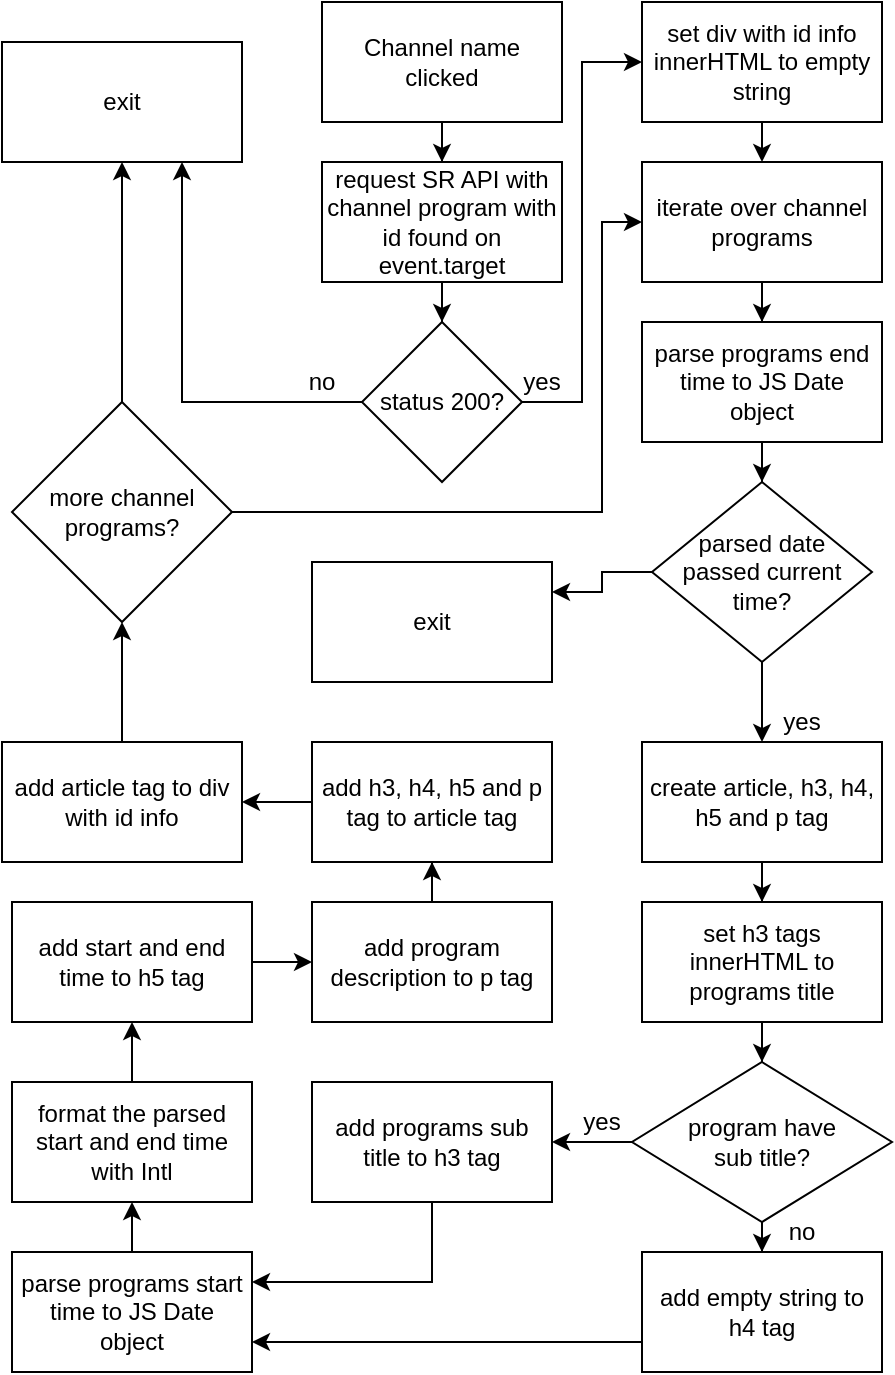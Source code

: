 <mxfile version="13.8.0" type="github">
  <diagram id="r_7DD7P08TATSj3Ht2t5" name="Page-1">
    <mxGraphModel dx="1185" dy="694" grid="1" gridSize="10" guides="1" tooltips="1" connect="1" arrows="1" fold="1" page="1" pageScale="1" pageWidth="2000" pageHeight="2000" math="0" shadow="0">
      <root>
        <mxCell id="0" />
        <mxCell id="1" parent="0" />
        <mxCell id="QFyUFz14XD1uCumSfsiI-4" value="" style="edgeStyle=orthogonalEdgeStyle;rounded=0;orthogonalLoop=1;jettySize=auto;html=1;" parent="1" source="QFyUFz14XD1uCumSfsiI-1" target="QFyUFz14XD1uCumSfsiI-3" edge="1">
          <mxGeometry relative="1" as="geometry" />
        </mxCell>
        <mxCell id="QFyUFz14XD1uCumSfsiI-1" value="Channel name clicked" style="rounded=0;whiteSpace=wrap;html=1;" parent="1" vertex="1">
          <mxGeometry x="200" y="20" width="120" height="60" as="geometry" />
        </mxCell>
        <mxCell id="QFyUFz14XD1uCumSfsiI-8" value="" style="edgeStyle=orthogonalEdgeStyle;rounded=0;orthogonalLoop=1;jettySize=auto;html=1;" parent="1" source="QFyUFz14XD1uCumSfsiI-3" target="QFyUFz14XD1uCumSfsiI-7" edge="1">
          <mxGeometry relative="1" as="geometry" />
        </mxCell>
        <mxCell id="QFyUFz14XD1uCumSfsiI-3" value="request SR API with channel program with id found on event.target" style="whiteSpace=wrap;html=1;rounded=0;" parent="1" vertex="1">
          <mxGeometry x="200" y="100" width="120" height="60" as="geometry" />
        </mxCell>
        <mxCell id="QFyUFz14XD1uCumSfsiI-10" value="" style="edgeStyle=orthogonalEdgeStyle;rounded=0;orthogonalLoop=1;jettySize=auto;html=1;entryX=0.75;entryY=1;entryDx=0;entryDy=0;" parent="1" source="QFyUFz14XD1uCumSfsiI-7" target="QFyUFz14XD1uCumSfsiI-9" edge="1">
          <mxGeometry relative="1" as="geometry" />
        </mxCell>
        <mxCell id="QFyUFz14XD1uCumSfsiI-55" value="" style="edgeStyle=orthogonalEdgeStyle;rounded=0;orthogonalLoop=1;jettySize=auto;html=1;" parent="1" source="QFyUFz14XD1uCumSfsiI-7" target="QFyUFz14XD1uCumSfsiI-54" edge="1">
          <mxGeometry relative="1" as="geometry">
            <Array as="points">
              <mxPoint x="330" y="220" />
              <mxPoint x="330" y="50" />
            </Array>
          </mxGeometry>
        </mxCell>
        <mxCell id="QFyUFz14XD1uCumSfsiI-7" value="status 200?" style="rhombus;whiteSpace=wrap;html=1;rounded=0;" parent="1" vertex="1">
          <mxGeometry x="220" y="180" width="80" height="80" as="geometry" />
        </mxCell>
        <mxCell id="QFyUFz14XD1uCumSfsiI-9" value="exit" style="whiteSpace=wrap;html=1;rounded=0;" parent="1" vertex="1">
          <mxGeometry x="40" y="40" width="120" height="60" as="geometry" />
        </mxCell>
        <mxCell id="QFyUFz14XD1uCumSfsiI-11" value="no" style="text;html=1;strokeColor=none;fillColor=none;align=center;verticalAlign=middle;whiteSpace=wrap;rounded=0;" parent="1" vertex="1">
          <mxGeometry x="180" y="200" width="40" height="20" as="geometry" />
        </mxCell>
        <mxCell id="QFyUFz14XD1uCumSfsiI-20" value="" style="edgeStyle=orthogonalEdgeStyle;rounded=0;orthogonalLoop=1;jettySize=auto;html=1;" parent="1" source="QFyUFz14XD1uCumSfsiI-12" target="QFyUFz14XD1uCumSfsiI-19" edge="1">
          <mxGeometry relative="1" as="geometry" />
        </mxCell>
        <mxCell id="QFyUFz14XD1uCumSfsiI-12" value="iterate over channel programs" style="whiteSpace=wrap;html=1;rounded=0;" parent="1" vertex="1">
          <mxGeometry x="360" y="100" width="120" height="60" as="geometry" />
        </mxCell>
        <mxCell id="QFyUFz14XD1uCumSfsiI-14" value="yes" style="text;html=1;strokeColor=none;fillColor=none;align=center;verticalAlign=middle;whiteSpace=wrap;rounded=0;" parent="1" vertex="1">
          <mxGeometry x="290" y="200" width="40" height="20" as="geometry" />
        </mxCell>
        <mxCell id="QFyUFz14XD1uCumSfsiI-22" value="" style="edgeStyle=orthogonalEdgeStyle;rounded=0;orthogonalLoop=1;jettySize=auto;html=1;" parent="1" source="QFyUFz14XD1uCumSfsiI-19" target="QFyUFz14XD1uCumSfsiI-21" edge="1">
          <mxGeometry relative="1" as="geometry" />
        </mxCell>
        <mxCell id="QFyUFz14XD1uCumSfsiI-19" value="parse programs end time to JS Date &lt;br&gt;object" style="whiteSpace=wrap;html=1;rounded=0;" parent="1" vertex="1">
          <mxGeometry x="360" y="180" width="120" height="60" as="geometry" />
        </mxCell>
        <mxCell id="QFyUFz14XD1uCumSfsiI-24" value="" style="edgeStyle=orthogonalEdgeStyle;rounded=0;orthogonalLoop=1;jettySize=auto;html=1;" parent="1" source="QFyUFz14XD1uCumSfsiI-21" target="QFyUFz14XD1uCumSfsiI-23" edge="1">
          <mxGeometry relative="1" as="geometry" />
        </mxCell>
        <mxCell id="W1YjHSCZ_myv30oFrgOa-3" value="" style="edgeStyle=orthogonalEdgeStyle;rounded=0;orthogonalLoop=1;jettySize=auto;html=1;entryX=1;entryY=0.25;entryDx=0;entryDy=0;" edge="1" parent="1" source="QFyUFz14XD1uCumSfsiI-21" target="W1YjHSCZ_myv30oFrgOa-2">
          <mxGeometry relative="1" as="geometry" />
        </mxCell>
        <mxCell id="QFyUFz14XD1uCumSfsiI-21" value="parsed date &lt;br&gt;passed current &lt;br&gt;time?" style="rhombus;whiteSpace=wrap;html=1;rounded=0;" parent="1" vertex="1">
          <mxGeometry x="365" y="260" width="110" height="90" as="geometry" />
        </mxCell>
        <mxCell id="QFyUFz14XD1uCumSfsiI-28" value="" style="edgeStyle=orthogonalEdgeStyle;rounded=0;orthogonalLoop=1;jettySize=auto;html=1;" parent="1" source="QFyUFz14XD1uCumSfsiI-23" target="QFyUFz14XD1uCumSfsiI-27" edge="1">
          <mxGeometry relative="1" as="geometry" />
        </mxCell>
        <mxCell id="QFyUFz14XD1uCumSfsiI-23" value="create article, h3, h4, h5 and p tag" style="whiteSpace=wrap;html=1;rounded=0;" parent="1" vertex="1">
          <mxGeometry x="360" y="390" width="120" height="60" as="geometry" />
        </mxCell>
        <mxCell id="QFyUFz14XD1uCumSfsiI-25" value="yes" style="text;html=1;strokeColor=none;fillColor=none;align=center;verticalAlign=middle;whiteSpace=wrap;rounded=0;" parent="1" vertex="1">
          <mxGeometry x="420" y="370" width="40" height="20" as="geometry" />
        </mxCell>
        <mxCell id="QFyUFz14XD1uCumSfsiI-32" value="" style="edgeStyle=orthogonalEdgeStyle;rounded=0;orthogonalLoop=1;jettySize=auto;html=1;" parent="1" source="QFyUFz14XD1uCumSfsiI-27" target="QFyUFz14XD1uCumSfsiI-31" edge="1">
          <mxGeometry relative="1" as="geometry" />
        </mxCell>
        <mxCell id="QFyUFz14XD1uCumSfsiI-27" value="set h3 tags innerHTML to programs title" style="whiteSpace=wrap;html=1;rounded=0;" parent="1" vertex="1">
          <mxGeometry x="360" y="470" width="120" height="60" as="geometry" />
        </mxCell>
        <mxCell id="QFyUFz14XD1uCumSfsiI-34" value="" style="edgeStyle=orthogonalEdgeStyle;rounded=0;orthogonalLoop=1;jettySize=auto;html=1;" parent="1" source="QFyUFz14XD1uCumSfsiI-31" target="QFyUFz14XD1uCumSfsiI-33" edge="1">
          <mxGeometry relative="1" as="geometry" />
        </mxCell>
        <mxCell id="W1YjHSCZ_myv30oFrgOa-12" style="edgeStyle=orthogonalEdgeStyle;rounded=0;orthogonalLoop=1;jettySize=auto;html=1;entryX=1;entryY=0.5;entryDx=0;entryDy=0;" edge="1" parent="1" source="QFyUFz14XD1uCumSfsiI-31" target="QFyUFz14XD1uCumSfsiI-36">
          <mxGeometry relative="1" as="geometry" />
        </mxCell>
        <mxCell id="QFyUFz14XD1uCumSfsiI-31" value="program have&lt;br&gt;sub title?" style="rhombus;whiteSpace=wrap;html=1;rounded=0;" parent="1" vertex="1">
          <mxGeometry x="355" y="550" width="130" height="80" as="geometry" />
        </mxCell>
        <mxCell id="W1YjHSCZ_myv30oFrgOa-6" style="edgeStyle=orthogonalEdgeStyle;rounded=0;orthogonalLoop=1;jettySize=auto;html=1;entryX=1;entryY=0.75;entryDx=0;entryDy=0;exitX=0;exitY=0.75;exitDx=0;exitDy=0;" edge="1" parent="1" source="QFyUFz14XD1uCumSfsiI-33" target="QFyUFz14XD1uCumSfsiI-41">
          <mxGeometry relative="1" as="geometry" />
        </mxCell>
        <mxCell id="QFyUFz14XD1uCumSfsiI-33" value="add empty string to h4 tag" style="whiteSpace=wrap;html=1;rounded=0;" parent="1" vertex="1">
          <mxGeometry x="360" y="645" width="120" height="60" as="geometry" />
        </mxCell>
        <mxCell id="QFyUFz14XD1uCumSfsiI-35" value="no" style="text;html=1;strokeColor=none;fillColor=none;align=center;verticalAlign=middle;whiteSpace=wrap;rounded=0;" parent="1" vertex="1">
          <mxGeometry x="420" y="625" width="40" height="20" as="geometry" />
        </mxCell>
        <mxCell id="QFyUFz14XD1uCumSfsiI-42" value="" style="edgeStyle=orthogonalEdgeStyle;rounded=0;orthogonalLoop=1;jettySize=auto;html=1;exitX=0.5;exitY=1;exitDx=0;exitDy=0;entryX=1;entryY=0.25;entryDx=0;entryDy=0;" parent="1" source="QFyUFz14XD1uCumSfsiI-36" target="QFyUFz14XD1uCumSfsiI-41" edge="1">
          <mxGeometry relative="1" as="geometry">
            <Array as="points">
              <mxPoint x="255" y="660" />
            </Array>
          </mxGeometry>
        </mxCell>
        <mxCell id="QFyUFz14XD1uCumSfsiI-36" value="add programs sub title to h3 tag" style="whiteSpace=wrap;html=1;rounded=0;" parent="1" vertex="1">
          <mxGeometry x="195" y="560" width="120" height="60" as="geometry" />
        </mxCell>
        <mxCell id="QFyUFz14XD1uCumSfsiI-38" value="yes" style="text;html=1;strokeColor=none;fillColor=none;align=center;verticalAlign=middle;whiteSpace=wrap;rounded=0;" parent="1" vertex="1">
          <mxGeometry x="320" y="570" width="40" height="20" as="geometry" />
        </mxCell>
        <mxCell id="W1YjHSCZ_myv30oFrgOa-11" style="edgeStyle=orthogonalEdgeStyle;rounded=0;orthogonalLoop=1;jettySize=auto;html=1;entryX=0.5;entryY=1;entryDx=0;entryDy=0;" edge="1" parent="1" source="QFyUFz14XD1uCumSfsiI-41" target="QFyUFz14XD1uCumSfsiI-44">
          <mxGeometry relative="1" as="geometry" />
        </mxCell>
        <mxCell id="QFyUFz14XD1uCumSfsiI-41" value="parse programs start time to JS Date&lt;br&gt;object" style="whiteSpace=wrap;html=1;rounded=0;" parent="1" vertex="1">
          <mxGeometry x="45" y="645" width="120" height="60" as="geometry" />
        </mxCell>
        <mxCell id="QFyUFz14XD1uCumSfsiI-47" value="" style="edgeStyle=orthogonalEdgeStyle;rounded=0;orthogonalLoop=1;jettySize=auto;html=1;" parent="1" source="QFyUFz14XD1uCumSfsiI-44" target="QFyUFz14XD1uCumSfsiI-46" edge="1">
          <mxGeometry relative="1" as="geometry" />
        </mxCell>
        <mxCell id="QFyUFz14XD1uCumSfsiI-44" value="format the parsed start and end time with Intl" style="whiteSpace=wrap;html=1;rounded=0;" parent="1" vertex="1">
          <mxGeometry x="45" y="560" width="120" height="60" as="geometry" />
        </mxCell>
        <mxCell id="QFyUFz14XD1uCumSfsiI-49" value="" style="edgeStyle=orthogonalEdgeStyle;rounded=0;orthogonalLoop=1;jettySize=auto;html=1;" parent="1" source="QFyUFz14XD1uCumSfsiI-46" target="QFyUFz14XD1uCumSfsiI-48" edge="1">
          <mxGeometry relative="1" as="geometry" />
        </mxCell>
        <mxCell id="QFyUFz14XD1uCumSfsiI-46" value="add start and end time to h5 tag" style="whiteSpace=wrap;html=1;rounded=0;" parent="1" vertex="1">
          <mxGeometry x="45" y="470" width="120" height="60" as="geometry" />
        </mxCell>
        <mxCell id="QFyUFz14XD1uCumSfsiI-51" value="" style="edgeStyle=orthogonalEdgeStyle;rounded=0;orthogonalLoop=1;jettySize=auto;html=1;" parent="1" source="QFyUFz14XD1uCumSfsiI-48" target="QFyUFz14XD1uCumSfsiI-50" edge="1">
          <mxGeometry relative="1" as="geometry" />
        </mxCell>
        <mxCell id="QFyUFz14XD1uCumSfsiI-48" value="add program description to p tag" style="whiteSpace=wrap;html=1;rounded=0;" parent="1" vertex="1">
          <mxGeometry x="195" y="470" width="120" height="60" as="geometry" />
        </mxCell>
        <mxCell id="QFyUFz14XD1uCumSfsiI-53" value="" style="edgeStyle=orthogonalEdgeStyle;rounded=0;orthogonalLoop=1;jettySize=auto;html=1;" parent="1" source="QFyUFz14XD1uCumSfsiI-50" target="QFyUFz14XD1uCumSfsiI-52" edge="1">
          <mxGeometry relative="1" as="geometry" />
        </mxCell>
        <mxCell id="QFyUFz14XD1uCumSfsiI-50" value="add h3, h4, h5 and p tag to article tag" style="whiteSpace=wrap;html=1;rounded=0;" parent="1" vertex="1">
          <mxGeometry x="195" y="390" width="120" height="60" as="geometry" />
        </mxCell>
        <mxCell id="W1YjHSCZ_myv30oFrgOa-8" style="edgeStyle=orthogonalEdgeStyle;rounded=0;orthogonalLoop=1;jettySize=auto;html=1;entryX=0.5;entryY=1;entryDx=0;entryDy=0;" edge="1" parent="1" source="QFyUFz14XD1uCumSfsiI-52" target="QFyUFz14XD1uCumSfsiI-58">
          <mxGeometry relative="1" as="geometry" />
        </mxCell>
        <mxCell id="QFyUFz14XD1uCumSfsiI-52" value="add article tag to div with id info" style="whiteSpace=wrap;html=1;rounded=0;" parent="1" vertex="1">
          <mxGeometry x="40" y="390" width="120" height="60" as="geometry" />
        </mxCell>
        <mxCell id="QFyUFz14XD1uCumSfsiI-54" value="set div with id info innerHTML to empty string" style="whiteSpace=wrap;html=1;rounded=0;" parent="1" vertex="1">
          <mxGeometry x="360" y="20" width="120" height="60" as="geometry" />
        </mxCell>
        <mxCell id="QFyUFz14XD1uCumSfsiI-56" value="" style="endArrow=classic;html=1;entryX=0.5;entryY=0;entryDx=0;entryDy=0;exitX=0.5;exitY=1;exitDx=0;exitDy=0;" parent="1" source="QFyUFz14XD1uCumSfsiI-54" target="QFyUFz14XD1uCumSfsiI-12" edge="1">
          <mxGeometry width="50" height="50" relative="1" as="geometry">
            <mxPoint x="640" y="80" as="sourcePoint" />
            <mxPoint x="800" y="230" as="targetPoint" />
          </mxGeometry>
        </mxCell>
        <mxCell id="W1YjHSCZ_myv30oFrgOa-4" style="edgeStyle=orthogonalEdgeStyle;rounded=0;orthogonalLoop=1;jettySize=auto;html=1;exitX=0.5;exitY=0;exitDx=0;exitDy=0;entryX=0.5;entryY=1;entryDx=0;entryDy=0;" edge="1" parent="1" source="QFyUFz14XD1uCumSfsiI-58" target="QFyUFz14XD1uCumSfsiI-9">
          <mxGeometry relative="1" as="geometry" />
        </mxCell>
        <mxCell id="W1YjHSCZ_myv30oFrgOa-7" style="edgeStyle=orthogonalEdgeStyle;rounded=0;orthogonalLoop=1;jettySize=auto;html=1;entryX=0;entryY=0.5;entryDx=0;entryDy=0;" edge="1" parent="1" source="QFyUFz14XD1uCumSfsiI-58" target="QFyUFz14XD1uCumSfsiI-12">
          <mxGeometry relative="1" as="geometry">
            <Array as="points">
              <mxPoint x="340" y="275" />
              <mxPoint x="340" y="130" />
            </Array>
          </mxGeometry>
        </mxCell>
        <mxCell id="QFyUFz14XD1uCumSfsiI-58" value="more channel programs?" style="rhombus;whiteSpace=wrap;html=1;rounded=0;" parent="1" vertex="1">
          <mxGeometry x="45" y="220" width="110" height="110" as="geometry" />
        </mxCell>
        <mxCell id="W1YjHSCZ_myv30oFrgOa-2" value="exit" style="whiteSpace=wrap;html=1;rounded=0;" vertex="1" parent="1">
          <mxGeometry x="195" y="300" width="120" height="60" as="geometry" />
        </mxCell>
      </root>
    </mxGraphModel>
  </diagram>
</mxfile>
